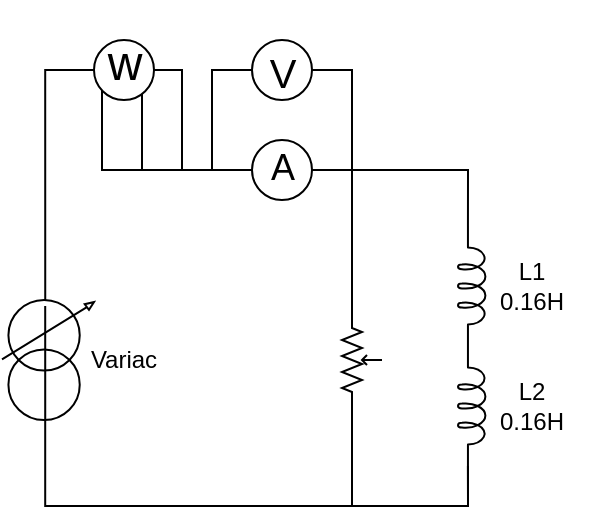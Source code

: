 <mxfile version="26.1.0">
  <diagram name="Page-1" id="gWobGs86uklWkqJ5Z9FW">
    <mxGraphModel dx="637" dy="317" grid="1" gridSize="10" guides="1" tooltips="1" connect="1" arrows="1" fold="1" page="1" pageScale="1" pageWidth="850" pageHeight="1100" math="0" shadow="0">
      <root>
        <mxCell id="0" />
        <mxCell id="1" parent="0" />
        <mxCell id="J_4vyGDz-1XPF-WkNFsq-1" value="" style="pointerEvents=1;verticalLabelPosition=bottom;shadow=0;dashed=0;align=center;html=1;verticalAlign=top;shape=mxgraph.electrical.inductors.adjustable_transformer;" vertex="1" parent="1">
          <mxGeometry x="190" y="270" width="46" height="60" as="geometry" />
        </mxCell>
        <mxCell id="J_4vyGDz-1XPF-WkNFsq-13" style="edgeStyle=orthogonalEdgeStyle;rounded=0;orthogonalLoop=1;jettySize=auto;html=1;exitX=1;exitY=0.25;exitDx=0;exitDy=0;exitPerimeter=0;entryX=1;entryY=0.5;entryDx=0;entryDy=0;endArrow=none;startFill=0;" edge="1" parent="1" source="J_4vyGDz-1XPF-WkNFsq-2" target="J_4vyGDz-1XPF-WkNFsq-5">
          <mxGeometry relative="1" as="geometry" />
        </mxCell>
        <mxCell id="J_4vyGDz-1XPF-WkNFsq-2" value="" style="pointerEvents=1;verticalLabelPosition=bottom;shadow=0;dashed=0;align=center;html=1;verticalAlign=top;shape=mxgraph.electrical.resistors.potentiometer_2;rotation=-90;" vertex="1" parent="1">
          <mxGeometry x="345" y="290" width="50" height="20" as="geometry" />
        </mxCell>
        <mxCell id="J_4vyGDz-1XPF-WkNFsq-3" value="" style="pointerEvents=1;verticalLabelPosition=bottom;shadow=0;dashed=0;align=center;html=1;verticalAlign=top;shape=mxgraph.electrical.inductors.inductor_5;rotation=90;" vertex="1" parent="1">
          <mxGeometry x="395" y="256" width="60" height="14" as="geometry" />
        </mxCell>
        <mxCell id="J_4vyGDz-1XPF-WkNFsq-4" value="" style="pointerEvents=1;verticalLabelPosition=bottom;shadow=0;dashed=0;align=center;html=1;verticalAlign=top;shape=mxgraph.electrical.inductors.inductor_5;rotation=90;" vertex="1" parent="1">
          <mxGeometry x="395" y="316" width="60" height="14" as="geometry" />
        </mxCell>
        <mxCell id="J_4vyGDz-1XPF-WkNFsq-5" value="&lt;div align=&quot;center&quot;&gt;&lt;sup&gt;&lt;font style=&quot;font-size: 18px;&quot;&gt;A&lt;/font&gt;&lt;/sup&gt;&lt;/div&gt;" style="verticalLabelPosition=middle;shadow=0;dashed=0;align=center;html=1;verticalAlign=middle;strokeWidth=1;shape=ellipse;aspect=fixed;fontSize=50;" vertex="1" parent="1">
          <mxGeometry x="315" y="190" width="30" height="30" as="geometry" />
        </mxCell>
        <mxCell id="J_4vyGDz-1XPF-WkNFsq-16" style="edgeStyle=orthogonalEdgeStyle;rounded=0;orthogonalLoop=1;jettySize=auto;html=1;exitX=0;exitY=0.5;exitDx=0;exitDy=0;entryX=0;entryY=0.5;entryDx=0;entryDy=0;endArrow=none;startFill=0;" edge="1" parent="1" source="J_4vyGDz-1XPF-WkNFsq-6" target="J_4vyGDz-1XPF-WkNFsq-5">
          <mxGeometry relative="1" as="geometry" />
        </mxCell>
        <mxCell id="J_4vyGDz-1XPF-WkNFsq-6" value="&lt;font style=&quot;font-size: 24px;&quot;&gt;&lt;sup&gt;V&lt;/sup&gt;&lt;/font&gt;" style="verticalLabelPosition=middle;shadow=0;dashed=0;align=center;html=1;verticalAlign=middle;strokeWidth=1;shape=ellipse;aspect=fixed;fontSize=50;" vertex="1" parent="1">
          <mxGeometry x="315" y="140" width="30" height="30" as="geometry" />
        </mxCell>
        <mxCell id="J_4vyGDz-1XPF-WkNFsq-23" style="edgeStyle=orthogonalEdgeStyle;rounded=0;orthogonalLoop=1;jettySize=auto;html=1;exitX=0.5;exitY=1;exitDx=0;exitDy=0;endArrow=none;startFill=0;entryX=0;entryY=0.5;entryDx=0;entryDy=0;" edge="1" parent="1" source="J_4vyGDz-1XPF-WkNFsq-7" target="J_4vyGDz-1XPF-WkNFsq-5">
          <mxGeometry relative="1" as="geometry">
            <mxPoint x="260" y="200" as="targetPoint" />
            <Array as="points">
              <mxPoint x="251" y="160" />
              <mxPoint x="240" y="160" />
              <mxPoint x="240" y="205" />
            </Array>
          </mxGeometry>
        </mxCell>
        <mxCell id="J_4vyGDz-1XPF-WkNFsq-24" style="edgeStyle=orthogonalEdgeStyle;rounded=0;orthogonalLoop=1;jettySize=auto;html=1;exitX=1;exitY=0.5;exitDx=0;exitDy=0;entryX=0;entryY=0.5;entryDx=0;entryDy=0;endArrow=none;startFill=0;" edge="1" parent="1" source="J_4vyGDz-1XPF-WkNFsq-7" target="J_4vyGDz-1XPF-WkNFsq-5">
          <mxGeometry relative="1" as="geometry">
            <mxPoint x="290" y="210" as="targetPoint" />
            <Array as="points">
              <mxPoint x="280" y="155" />
              <mxPoint x="280" y="205" />
            </Array>
          </mxGeometry>
        </mxCell>
        <mxCell id="J_4vyGDz-1XPF-WkNFsq-25" style="edgeStyle=orthogonalEdgeStyle;rounded=0;orthogonalLoop=1;jettySize=auto;html=1;exitX=1;exitY=0.5;exitDx=0;exitDy=0;entryX=0;entryY=0.5;entryDx=0;entryDy=0;endArrow=none;startFill=0;" edge="1" parent="1" source="J_4vyGDz-1XPF-WkNFsq-7" target="J_4vyGDz-1XPF-WkNFsq-5">
          <mxGeometry relative="1" as="geometry">
            <Array as="points">
              <mxPoint x="260" y="155" />
              <mxPoint x="260" y="205" />
            </Array>
          </mxGeometry>
        </mxCell>
        <mxCell id="J_4vyGDz-1XPF-WkNFsq-7" value="&lt;sup&gt;&lt;font style=&quot;font-size: 24px;&quot;&gt;w&lt;/font&gt;&lt;/sup&gt;" style="verticalLabelPosition=middle;shadow=0;dashed=0;align=center;html=1;verticalAlign=middle;strokeWidth=1;shape=ellipse;aspect=fixed;fontSize=50;" vertex="1" parent="1">
          <mxGeometry x="236" y="140" width="30" height="30" as="geometry" />
        </mxCell>
        <mxCell id="J_4vyGDz-1XPF-WkNFsq-10" style="edgeStyle=orthogonalEdgeStyle;rounded=0;orthogonalLoop=1;jettySize=auto;html=1;exitX=1;exitY=0.5;exitDx=0;exitDy=0;entryX=0;entryY=0.645;entryDx=0;entryDy=0;entryPerimeter=0;endArrow=none;startFill=0;" edge="1" parent="1" source="J_4vyGDz-1XPF-WkNFsq-5" target="J_4vyGDz-1XPF-WkNFsq-3">
          <mxGeometry relative="1" as="geometry" />
        </mxCell>
        <mxCell id="J_4vyGDz-1XPF-WkNFsq-11" style="edgeStyle=orthogonalEdgeStyle;rounded=0;orthogonalLoop=1;jettySize=auto;html=1;exitX=1;exitY=0.645;exitDx=0;exitDy=0;exitPerimeter=0;entryX=0.47;entryY=1;entryDx=0;entryDy=0;entryPerimeter=0;endArrow=none;startFill=0;" edge="1" parent="1" source="J_4vyGDz-1XPF-WkNFsq-4" target="J_4vyGDz-1XPF-WkNFsq-1">
          <mxGeometry relative="1" as="geometry" />
        </mxCell>
        <mxCell id="J_4vyGDz-1XPF-WkNFsq-14" style="edgeStyle=orthogonalEdgeStyle;rounded=0;orthogonalLoop=1;jettySize=auto;html=1;exitX=0;exitY=0.25;exitDx=0;exitDy=0;exitPerimeter=0;entryX=1;entryY=0.645;entryDx=0;entryDy=0;entryPerimeter=0;endArrow=none;startFill=0;" edge="1" parent="1" source="J_4vyGDz-1XPF-WkNFsq-2" target="J_4vyGDz-1XPF-WkNFsq-4">
          <mxGeometry relative="1" as="geometry" />
        </mxCell>
        <mxCell id="J_4vyGDz-1XPF-WkNFsq-15" style="edgeStyle=orthogonalEdgeStyle;rounded=0;orthogonalLoop=1;jettySize=auto;html=1;entryX=1;entryY=0.25;entryDx=0;entryDy=0;entryPerimeter=0;endArrow=none;startFill=0;" edge="1" parent="1" source="J_4vyGDz-1XPF-WkNFsq-6" target="J_4vyGDz-1XPF-WkNFsq-2">
          <mxGeometry relative="1" as="geometry" />
        </mxCell>
        <mxCell id="J_4vyGDz-1XPF-WkNFsq-17" style="edgeStyle=orthogonalEdgeStyle;rounded=0;orthogonalLoop=1;jettySize=auto;html=1;exitX=0;exitY=0.5;exitDx=0;exitDy=0;entryX=0.47;entryY=0;entryDx=0;entryDy=0;entryPerimeter=0;endArrow=none;startFill=0;" edge="1" parent="1" source="J_4vyGDz-1XPF-WkNFsq-7" target="J_4vyGDz-1XPF-WkNFsq-1">
          <mxGeometry relative="1" as="geometry" />
        </mxCell>
        <mxCell id="J_4vyGDz-1XPF-WkNFsq-26" value="L1&lt;br&gt;0.16H" style="text;html=1;align=center;verticalAlign=middle;whiteSpace=wrap;rounded=0;" vertex="1" parent="1">
          <mxGeometry x="425" y="248" width="60" height="30" as="geometry" />
        </mxCell>
        <mxCell id="J_4vyGDz-1XPF-WkNFsq-27" value="L2&lt;br&gt;0.16H" style="text;html=1;align=center;verticalAlign=middle;whiteSpace=wrap;rounded=0;" vertex="1" parent="1">
          <mxGeometry x="425" y="308" width="60" height="30" as="geometry" />
        </mxCell>
        <mxCell id="J_4vyGDz-1XPF-WkNFsq-28" value="Variac" style="text;html=1;align=center;verticalAlign=middle;whiteSpace=wrap;rounded=0;" vertex="1" parent="1">
          <mxGeometry x="221" y="285" width="60" height="30" as="geometry" />
        </mxCell>
      </root>
    </mxGraphModel>
  </diagram>
</mxfile>
